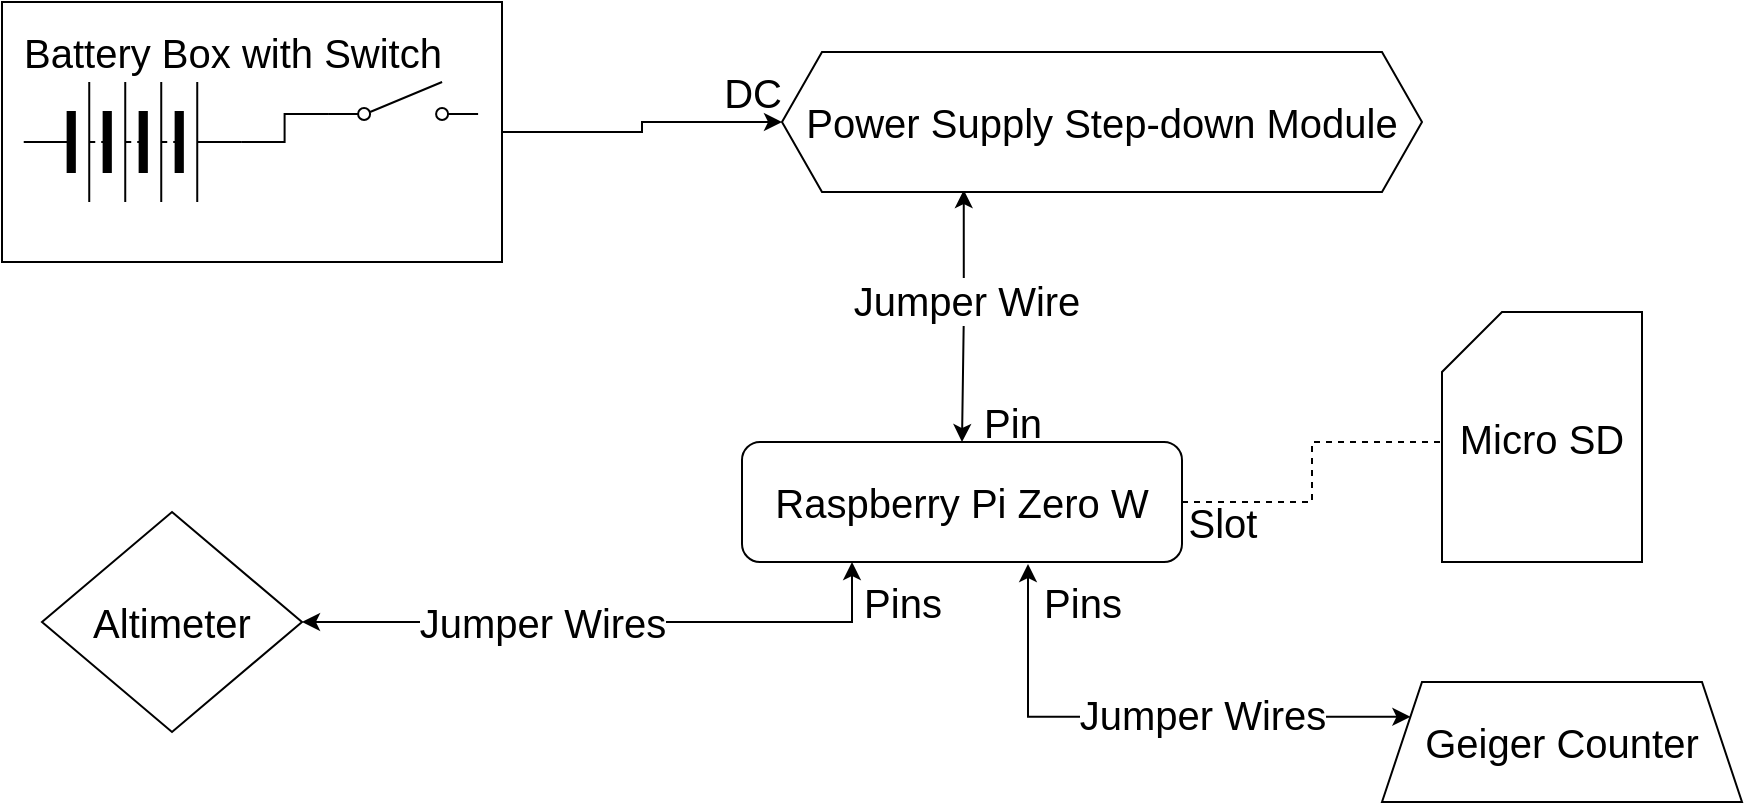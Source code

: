 <mxfile version="24.0.4" type="device">
  <diagram name="Page-1" id="16e2658f-23c8-b752-8be9-c03fbebb8bbe">
    <mxGraphModel dx="966" dy="601" grid="1" gridSize="10" guides="1" tooltips="1" connect="1" arrows="1" fold="1" page="1" pageScale="1" pageWidth="1100" pageHeight="850" background="none" math="0" shadow="0">
      <root>
        <mxCell id="0" />
        <mxCell id="1" parent="0" />
        <mxCell id="mUH_bVmxiJ3iHr5CY6jS-7" value="" style="group;fontSize=20;" vertex="1" connectable="0" parent="1">
          <mxGeometry x="40" y="100" width="250" height="130" as="geometry" />
        </mxCell>
        <mxCell id="mUH_bVmxiJ3iHr5CY6jS-6" value="" style="rounded=0;whiteSpace=wrap;html=1;fontSize=20;" vertex="1" parent="mUH_bVmxiJ3iHr5CY6jS-7">
          <mxGeometry width="250" height="130" as="geometry" />
        </mxCell>
        <mxCell id="mUH_bVmxiJ3iHr5CY6jS-1" value="" style="pointerEvents=1;verticalLabelPosition=bottom;shadow=0;dashed=0;align=center;html=1;verticalAlign=top;shape=mxgraph.electrical.miscellaneous.batteryStack;fontSize=20;" vertex="1" parent="mUH_bVmxiJ3iHr5CY6jS-7">
          <mxGeometry x="10.87" y="40" width="108.696" height="60" as="geometry" />
        </mxCell>
        <mxCell id="mUH_bVmxiJ3iHr5CY6jS-2" value="" style="html=1;shape=mxgraph.electrical.electro-mechanical.singleSwitch;aspect=fixed;elSwitchState=off;fontSize=20;" vertex="1" parent="mUH_bVmxiJ3iHr5CY6jS-7">
          <mxGeometry x="163.043" y="40" width="75" height="20" as="geometry" />
        </mxCell>
        <mxCell id="mUH_bVmxiJ3iHr5CY6jS-3" style="edgeStyle=orthogonalEdgeStyle;rounded=0;orthogonalLoop=1;jettySize=auto;html=1;exitX=1;exitY=0.5;exitDx=0;exitDy=0;entryX=0;entryY=0.8;entryDx=0;entryDy=0;endArrow=none;endFill=0;fontSize=20;" edge="1" parent="mUH_bVmxiJ3iHr5CY6jS-7" source="mUH_bVmxiJ3iHr5CY6jS-1" target="mUH_bVmxiJ3iHr5CY6jS-2">
          <mxGeometry relative="1" as="geometry">
            <Array as="points">
              <mxPoint x="141.304" y="70" />
              <mxPoint x="141.304" y="56" />
            </Array>
          </mxGeometry>
        </mxCell>
        <mxCell id="mUH_bVmxiJ3iHr5CY6jS-8" value="Battery Box with Switch" style="text;html=1;align=center;verticalAlign=middle;resizable=0;points=[];autosize=1;strokeColor=none;fillColor=none;fontSize=20;" vertex="1" parent="mUH_bVmxiJ3iHr5CY6jS-7">
          <mxGeometry y="5" width="230" height="40" as="geometry" />
        </mxCell>
        <mxCell id="mUH_bVmxiJ3iHr5CY6jS-13" style="edgeStyle=orthogonalEdgeStyle;rounded=0;orthogonalLoop=1;jettySize=auto;html=1;exitX=1;exitY=0.5;exitDx=0;exitDy=0;entryX=0;entryY=0.5;entryDx=0;entryDy=0;fontSize=20;" edge="1" parent="1" source="mUH_bVmxiJ3iHr5CY6jS-6" target="mUH_bVmxiJ3iHr5CY6jS-10">
          <mxGeometry relative="1" as="geometry">
            <mxPoint x="497" y="302.99" as="targetPoint" />
          </mxGeometry>
        </mxCell>
        <mxCell id="mUH_bVmxiJ3iHr5CY6jS-14" value="Raspberry Pi Zero W" style="rounded=1;whiteSpace=wrap;html=1;fontSize=20;" vertex="1" parent="1">
          <mxGeometry x="410" y="320" width="220" height="60" as="geometry" />
        </mxCell>
        <mxCell id="mUH_bVmxiJ3iHr5CY6jS-16" style="edgeStyle=orthogonalEdgeStyle;rounded=0;orthogonalLoop=1;jettySize=auto;html=1;exitX=0.284;exitY=0.986;exitDx=0;exitDy=0;entryX=0.5;entryY=0;entryDx=0;entryDy=0;startArrow=classic;startFill=1;fontSize=20;exitPerimeter=0;" edge="1" parent="1" source="mUH_bVmxiJ3iHr5CY6jS-10" target="mUH_bVmxiJ3iHr5CY6jS-14">
          <mxGeometry relative="1" as="geometry" />
        </mxCell>
        <mxCell id="mUH_bVmxiJ3iHr5CY6jS-29" value="Jumper Wire" style="edgeLabel;html=1;align=center;verticalAlign=middle;resizable=0;points=[];fontSize=20;" vertex="1" connectable="0" parent="mUH_bVmxiJ3iHr5CY6jS-16">
          <mxGeometry x="-0.138" y="1" relative="1" as="geometry">
            <mxPoint as="offset" />
          </mxGeometry>
        </mxCell>
        <mxCell id="mUH_bVmxiJ3iHr5CY6jS-10" value="&lt;span style=&quot;text-wrap: nowrap; font-size: 20px;&quot;&gt;Power Supply Step-down Module&lt;/span&gt;" style="shape=hexagon;perimeter=hexagonPerimeter2;whiteSpace=wrap;html=1;fixedSize=1;fontSize=20;" vertex="1" parent="1">
          <mxGeometry x="430" y="125" width="320" height="70" as="geometry" />
        </mxCell>
        <mxCell id="mUH_bVmxiJ3iHr5CY6jS-15" value="DC" style="text;html=1;align=center;verticalAlign=middle;resizable=0;points=[];autosize=1;strokeColor=none;fillColor=none;fontSize=20;" vertex="1" parent="1">
          <mxGeometry x="390" y="125" width="50" height="40" as="geometry" />
        </mxCell>
        <mxCell id="mUH_bVmxiJ3iHr5CY6jS-18" value="Pin" style="text;html=1;align=center;verticalAlign=middle;resizable=0;points=[];autosize=1;strokeColor=none;fillColor=none;fontSize=20;" vertex="1" parent="1">
          <mxGeometry x="520" y="290" width="50" height="40" as="geometry" />
        </mxCell>
        <mxCell id="mUH_bVmxiJ3iHr5CY6jS-20" value="Micro SD" style="shape=card;whiteSpace=wrap;html=1;fontSize=20;" vertex="1" parent="1">
          <mxGeometry x="760" y="255" width="100" height="125" as="geometry" />
        </mxCell>
        <mxCell id="mUH_bVmxiJ3iHr5CY6jS-21" style="edgeStyle=orthogonalEdgeStyle;rounded=0;orthogonalLoop=1;jettySize=auto;html=1;exitX=1;exitY=0.5;exitDx=0;exitDy=0;entryX=0;entryY=0;entryDx=0;entryDy=65;entryPerimeter=0;endArrow=none;endFill=0;dashed=1;fontSize=20;" edge="1" parent="1" source="mUH_bVmxiJ3iHr5CY6jS-14" target="mUH_bVmxiJ3iHr5CY6jS-20">
          <mxGeometry relative="1" as="geometry" />
        </mxCell>
        <mxCell id="mUH_bVmxiJ3iHr5CY6jS-22" value="Slot" style="text;html=1;align=center;verticalAlign=middle;resizable=0;points=[];autosize=1;strokeColor=none;fillColor=none;fontSize=20;" vertex="1" parent="1">
          <mxGeometry x="620" y="340" width="60" height="40" as="geometry" />
        </mxCell>
        <mxCell id="mUH_bVmxiJ3iHr5CY6jS-24" style="edgeStyle=orthogonalEdgeStyle;rounded=0;orthogonalLoop=1;jettySize=auto;html=1;exitX=1;exitY=0.5;exitDx=0;exitDy=0;entryX=0.25;entryY=1;entryDx=0;entryDy=0;startArrow=classic;startFill=1;fontSize=20;" edge="1" parent="1" source="mUH_bVmxiJ3iHr5CY6jS-23" target="mUH_bVmxiJ3iHr5CY6jS-14">
          <mxGeometry relative="1" as="geometry" />
        </mxCell>
        <mxCell id="mUH_bVmxiJ3iHr5CY6jS-32" value="Jumper Wires" style="edgeLabel;html=1;align=center;verticalAlign=middle;resizable=0;points=[];fontSize=20;" vertex="1" connectable="0" parent="mUH_bVmxiJ3iHr5CY6jS-24">
          <mxGeometry x="-0.114" relative="1" as="geometry">
            <mxPoint x="-15" as="offset" />
          </mxGeometry>
        </mxCell>
        <mxCell id="mUH_bVmxiJ3iHr5CY6jS-23" value="Altimeter" style="rhombus;whiteSpace=wrap;html=1;fontSize=20;" vertex="1" parent="1">
          <mxGeometry x="60" y="355" width="130" height="110" as="geometry" />
        </mxCell>
        <mxCell id="mUH_bVmxiJ3iHr5CY6jS-26" style="edgeStyle=orthogonalEdgeStyle;rounded=0;orthogonalLoop=1;jettySize=auto;html=1;exitX=0;exitY=0.25;exitDx=0;exitDy=0;entryX=0.65;entryY=1.017;entryDx=0;entryDy=0;startArrow=classic;startFill=1;fontSize=20;entryPerimeter=0;" edge="1" parent="1" source="mUH_bVmxiJ3iHr5CY6jS-25" target="mUH_bVmxiJ3iHr5CY6jS-14">
          <mxGeometry relative="1" as="geometry" />
        </mxCell>
        <mxCell id="mUH_bVmxiJ3iHr5CY6jS-31" value="Jumper Wires" style="edgeLabel;html=1;align=center;verticalAlign=middle;resizable=0;points=[];fontSize=20;" vertex="1" connectable="0" parent="mUH_bVmxiJ3iHr5CY6jS-26">
          <mxGeometry x="0.011" y="-3" relative="1" as="geometry">
            <mxPoint x="31" y="1" as="offset" />
          </mxGeometry>
        </mxCell>
        <mxCell id="mUH_bVmxiJ3iHr5CY6jS-25" value="Geiger Counter" style="shape=trapezoid;perimeter=trapezoidPerimeter;whiteSpace=wrap;html=1;fixedSize=1;fontSize=20;" vertex="1" parent="1">
          <mxGeometry x="730" y="440" width="180" height="60" as="geometry" />
        </mxCell>
        <mxCell id="mUH_bVmxiJ3iHr5CY6jS-30" value="&lt;span style=&quot;background-color: initial;&quot;&gt;Pins&lt;/span&gt;" style="text;html=1;align=center;verticalAlign=middle;resizable=0;points=[];autosize=1;strokeColor=none;fillColor=none;fontSize=20;" vertex="1" parent="1">
          <mxGeometry x="550" y="380" width="60" height="40" as="geometry" />
        </mxCell>
        <mxCell id="mUH_bVmxiJ3iHr5CY6jS-33" value="&lt;span style=&quot;background-color: initial;&quot;&gt;Pins&lt;/span&gt;" style="text;html=1;align=center;verticalAlign=middle;resizable=0;points=[];autosize=1;strokeColor=none;fillColor=none;fontSize=20;" vertex="1" parent="1">
          <mxGeometry x="460" y="380" width="60" height="40" as="geometry" />
        </mxCell>
      </root>
    </mxGraphModel>
  </diagram>
</mxfile>
